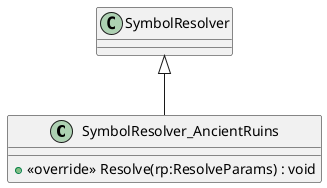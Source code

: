 @startuml
class SymbolResolver_AncientRuins {
    + <<override>> Resolve(rp:ResolveParams) : void
}
SymbolResolver <|-- SymbolResolver_AncientRuins
@enduml

